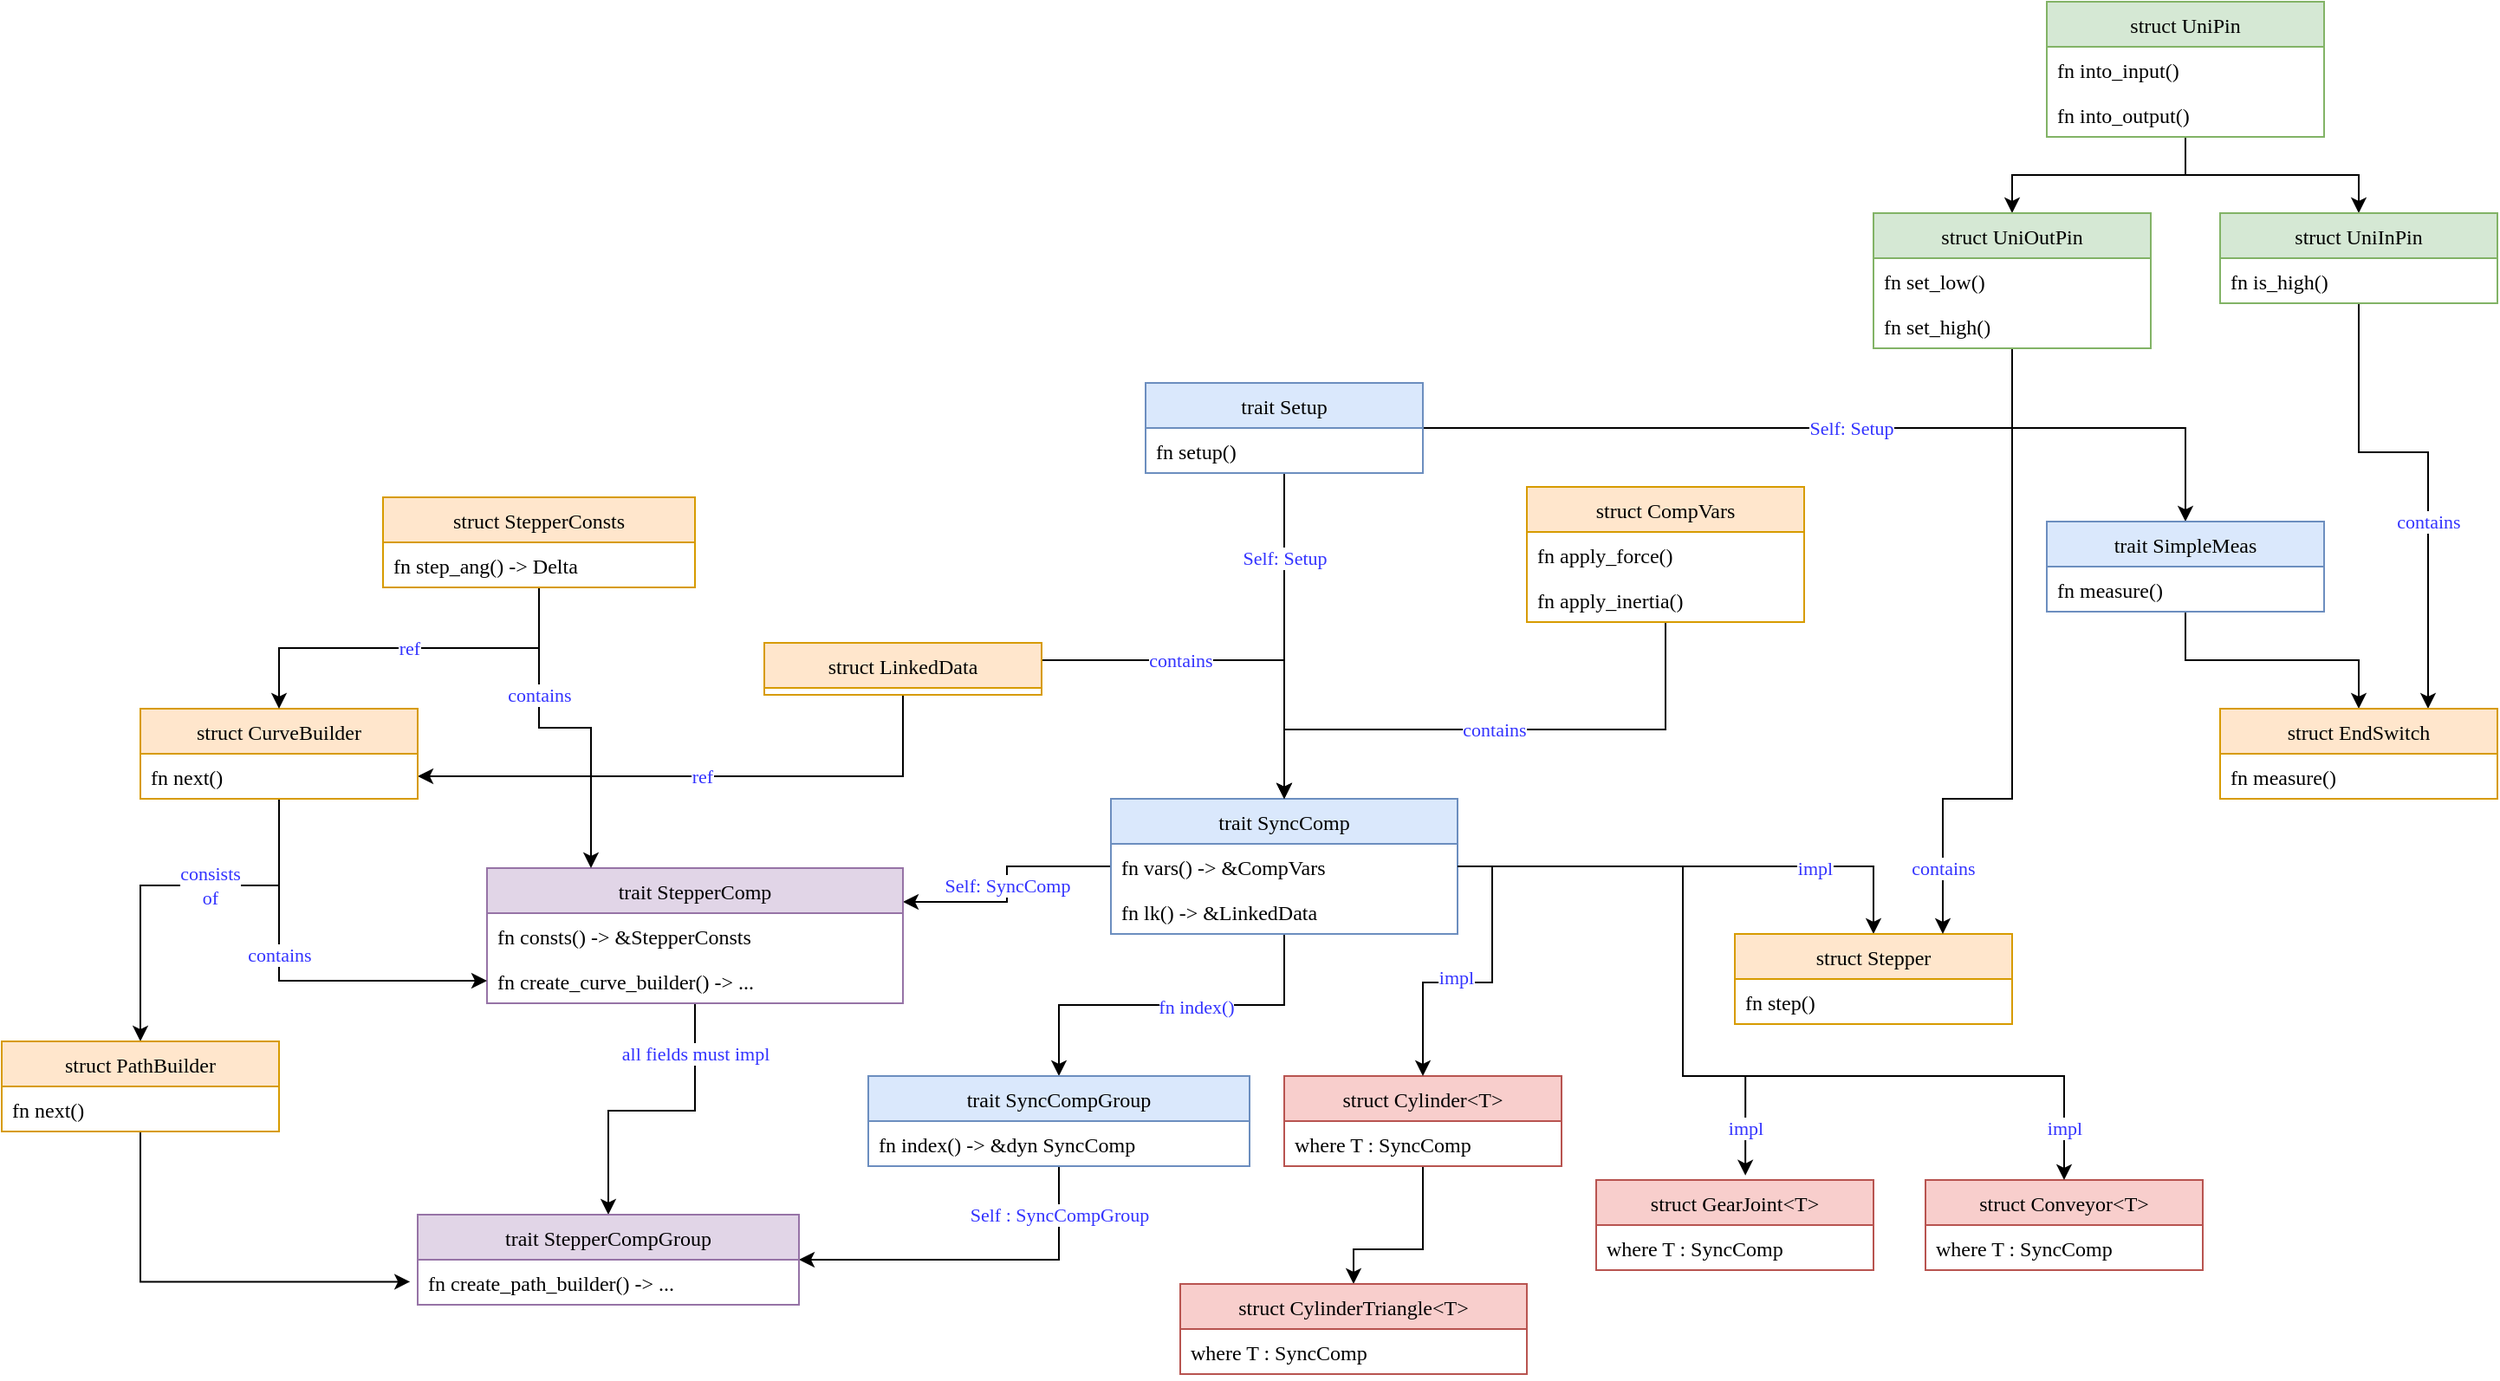 <mxfile version="20.2.8" type="device"><diagram id="0aPH0gTptpcMbbt_QOdi" name="Page-1"><mxGraphModel dx="2257" dy="2235" grid="1" gridSize="10" guides="1" tooltips="1" connect="1" arrows="1" fold="1" page="1" pageScale="1" pageWidth="827" pageHeight="1169" math="0" shadow="0"><root><mxCell id="0"/><mxCell id="1" parent="0"/><mxCell id="dctdUPDpHsaBgtiZ7zvs-12" style="edgeStyle=orthogonalEdgeStyle;rounded=0;orthogonalLoop=1;jettySize=auto;html=1;entryX=0.5;entryY=0;entryDx=0;entryDy=0;fontFamily=Lucida Console;fontColor=#3333FF;" edge="1" parent="1" source="dctdUPDpHsaBgtiZ7zvs-2" target="dctdUPDpHsaBgtiZ7zvs-6"><mxGeometry relative="1" as="geometry"/></mxCell><mxCell id="dctdUPDpHsaBgtiZ7zvs-21" value="fn index()" style="edgeLabel;html=1;align=center;verticalAlign=middle;resizable=0;points=[];fontFamily=Lucida Console;fontColor=#3333FF;" vertex="1" connectable="0" parent="dctdUPDpHsaBgtiZ7zvs-12"><mxGeometry x="-0.131" y="1" relative="1" as="geometry"><mxPoint as="offset"/></mxGeometry></mxCell><mxCell id="dctdUPDpHsaBgtiZ7zvs-16" value="impl" style="edgeStyle=orthogonalEdgeStyle;rounded=0;orthogonalLoop=1;jettySize=auto;html=1;entryX=0.5;entryY=0;entryDx=0;entryDy=0;fontFamily=Lucida Console;fontColor=#3333FF;" edge="1" parent="1" source="dctdUPDpHsaBgtiZ7zvs-2" target="dctdUPDpHsaBgtiZ7zvs-9"><mxGeometry x="0.478" y="-1" relative="1" as="geometry"><mxPoint as="offset"/></mxGeometry></mxCell><mxCell id="dctdUPDpHsaBgtiZ7zvs-31" value="impl" style="edgeStyle=orthogonalEdgeStyle;rounded=0;orthogonalLoop=1;jettySize=auto;html=1;entryX=0.538;entryY=-0.05;entryDx=0;entryDy=0;entryPerimeter=0;fontFamily=Lucida Console;fontColor=#3333FF;" edge="1" parent="1" source="dctdUPDpHsaBgtiZ7zvs-2" target="dctdUPDpHsaBgtiZ7zvs-26"><mxGeometry x="0.841" relative="1" as="geometry"><Array as="points"><mxPoint x="570" y="279"/><mxPoint x="570" y="400"/><mxPoint x="606" y="400"/></Array><mxPoint as="offset"/></mxGeometry></mxCell><mxCell id="dctdUPDpHsaBgtiZ7zvs-38" value="Self: SyncComp" style="edgeStyle=orthogonalEdgeStyle;rounded=0;orthogonalLoop=1;jettySize=auto;html=1;entryX=1;entryY=0.25;entryDx=0;entryDy=0;fontFamily=Lucida Console;fontColor=#3333FF;" edge="1" parent="1" source="dctdUPDpHsaBgtiZ7zvs-2" target="dctdUPDpHsaBgtiZ7zvs-28"><mxGeometry relative="1" as="geometry"/></mxCell><mxCell id="dctdUPDpHsaBgtiZ7zvs-2" value="trait SyncComp" style="swimlane;fontStyle=0;childLayout=stackLayout;horizontal=1;startSize=26;fillColor=#dae8fc;horizontalStack=0;resizeParent=1;resizeParentMax=0;resizeLast=0;collapsible=1;marginBottom=0;fontFamily=Lucida Console;strokeColor=#6c8ebf;" vertex="1" parent="1"><mxGeometry x="240" y="240" width="200" height="78" as="geometry"/></mxCell><mxCell id="dctdUPDpHsaBgtiZ7zvs-3" value="fn vars() -&gt; &amp;CompVars" style="text;strokeColor=none;fillColor=none;align=left;verticalAlign=top;spacingLeft=4;spacingRight=4;overflow=hidden;rotatable=0;points=[[0,0.5],[1,0.5]];portConstraint=eastwest;fontFamily=Lucida Console;" vertex="1" parent="dctdUPDpHsaBgtiZ7zvs-2"><mxGeometry y="26" width="200" height="26" as="geometry"/></mxCell><mxCell id="dctdUPDpHsaBgtiZ7zvs-4" value="fn lk() -&gt; &amp;LinkedData" style="text;strokeColor=none;fillColor=none;align=left;verticalAlign=top;spacingLeft=4;spacingRight=4;overflow=hidden;rotatable=0;points=[[0,0.5],[1,0.5]];portConstraint=eastwest;fontFamily=Lucida Console;" vertex="1" parent="dctdUPDpHsaBgtiZ7zvs-2"><mxGeometry y="52" width="200" height="26" as="geometry"/></mxCell><mxCell id="dctdUPDpHsaBgtiZ7zvs-51" value="Self : SyncCompGroup" style="edgeStyle=orthogonalEdgeStyle;rounded=0;orthogonalLoop=1;jettySize=auto;html=1;entryX=1;entryY=0.5;entryDx=0;entryDy=0;fontFamily=Lucida Console;fontColor=#3333FF;" edge="1" parent="1" source="dctdUPDpHsaBgtiZ7zvs-6" target="dctdUPDpHsaBgtiZ7zvs-39"><mxGeometry x="-0.726" relative="1" as="geometry"><Array as="points"><mxPoint x="210" y="506"/></Array><mxPoint as="offset"/></mxGeometry></mxCell><mxCell id="dctdUPDpHsaBgtiZ7zvs-6" value="trait SyncCompGroup" style="swimlane;fontStyle=0;childLayout=stackLayout;horizontal=1;startSize=26;fillColor=#dae8fc;horizontalStack=0;resizeParent=1;resizeParentMax=0;resizeLast=0;collapsible=1;marginBottom=0;fontFamily=Lucida Console;strokeColor=#6c8ebf;" vertex="1" parent="1"><mxGeometry x="100" y="400" width="220" height="52" as="geometry"/></mxCell><mxCell id="dctdUPDpHsaBgtiZ7zvs-7" value="fn index() -&gt; &amp;dyn SyncComp" style="text;strokeColor=none;fillColor=none;align=left;verticalAlign=top;spacingLeft=4;spacingRight=4;overflow=hidden;rotatable=0;points=[[0,0.5],[1,0.5]];portConstraint=eastwest;fontFamily=Lucida Console;" vertex="1" parent="dctdUPDpHsaBgtiZ7zvs-6"><mxGeometry y="26" width="220" height="26" as="geometry"/></mxCell><mxCell id="dctdUPDpHsaBgtiZ7zvs-9" value="struct Stepper" style="swimlane;fontStyle=0;childLayout=stackLayout;horizontal=1;startSize=26;fillColor=#ffe6cc;horizontalStack=0;resizeParent=1;resizeParentMax=0;resizeLast=0;collapsible=1;marginBottom=0;fontFamily=Lucida Console;strokeColor=#d79b00;" vertex="1" parent="1"><mxGeometry x="600" y="318" width="160" height="52" as="geometry"/></mxCell><mxCell id="dctdUPDpHsaBgtiZ7zvs-14" value="fn step()" style="text;strokeColor=none;fillColor=none;align=left;verticalAlign=top;spacingLeft=4;spacingRight=4;overflow=hidden;rotatable=0;points=[[0,0.5],[1,0.5]];portConstraint=eastwest;fontFamily=Lucida Console;" vertex="1" parent="dctdUPDpHsaBgtiZ7zvs-9"><mxGeometry y="26" width="160" height="26" as="geometry"/></mxCell><mxCell id="dctdUPDpHsaBgtiZ7zvs-25" style="edgeStyle=orthogonalEdgeStyle;rounded=0;orthogonalLoop=1;jettySize=auto;html=1;entryX=0.5;entryY=0;entryDx=0;entryDy=0;fontFamily=Lucida Console;fontColor=#3333FF;" edge="1" parent="1" source="dctdUPDpHsaBgtiZ7zvs-17" target="dctdUPDpHsaBgtiZ7zvs-23"><mxGeometry relative="1" as="geometry"><Array as="points"><mxPoint x="420" y="500"/><mxPoint x="380" y="500"/></Array></mxGeometry></mxCell><mxCell id="dctdUPDpHsaBgtiZ7zvs-17" value="struct Cylinder&lt;T&gt;" style="swimlane;fontStyle=0;childLayout=stackLayout;horizontal=1;startSize=26;fillColor=#f8cecc;horizontalStack=0;resizeParent=1;resizeParentMax=0;resizeLast=0;collapsible=1;marginBottom=0;fontFamily=Lucida Console;strokeColor=#b85450;" vertex="1" parent="1"><mxGeometry x="340" y="400" width="160" height="52" as="geometry"/></mxCell><mxCell id="dctdUPDpHsaBgtiZ7zvs-18" value="where T : SyncComp" style="text;strokeColor=none;fillColor=none;align=left;verticalAlign=top;spacingLeft=4;spacingRight=4;overflow=hidden;rotatable=0;points=[[0,0.5],[1,0.5]];portConstraint=eastwest;fontFamily=Lucida Console;" vertex="1" parent="dctdUPDpHsaBgtiZ7zvs-17"><mxGeometry y="26" width="160" height="26" as="geometry"/></mxCell><mxCell id="dctdUPDpHsaBgtiZ7zvs-19" style="edgeStyle=orthogonalEdgeStyle;rounded=0;orthogonalLoop=1;jettySize=auto;html=1;entryX=0.5;entryY=0;entryDx=0;entryDy=0;fontFamily=Lucida Console;fontColor=#3333FF;" edge="1" parent="1" source="dctdUPDpHsaBgtiZ7zvs-3" target="dctdUPDpHsaBgtiZ7zvs-17"><mxGeometry relative="1" as="geometry"/></mxCell><mxCell id="dctdUPDpHsaBgtiZ7zvs-22" value="impl" style="edgeLabel;html=1;align=center;verticalAlign=middle;resizable=0;points=[];fontFamily=Lucida Console;fontColor=#3333FF;" vertex="1" connectable="0" parent="dctdUPDpHsaBgtiZ7zvs-19"><mxGeometry x="0.197" y="-3" relative="1" as="geometry"><mxPoint as="offset"/></mxGeometry></mxCell><mxCell id="dctdUPDpHsaBgtiZ7zvs-23" value="struct CylinderTriangle&lt;T&gt;" style="swimlane;fontStyle=0;childLayout=stackLayout;horizontal=1;startSize=26;fillColor=#f8cecc;horizontalStack=0;resizeParent=1;resizeParentMax=0;resizeLast=0;collapsible=1;marginBottom=0;fontFamily=Lucida Console;strokeColor=#b85450;" vertex="1" parent="1"><mxGeometry x="280" y="520" width="200" height="52" as="geometry"/></mxCell><mxCell id="dctdUPDpHsaBgtiZ7zvs-24" value="where T : SyncComp" style="text;strokeColor=none;fillColor=none;align=left;verticalAlign=top;spacingLeft=4;spacingRight=4;overflow=hidden;rotatable=0;points=[[0,0.5],[1,0.5]];portConstraint=eastwest;fontFamily=Lucida Console;" vertex="1" parent="dctdUPDpHsaBgtiZ7zvs-23"><mxGeometry y="26" width="200" height="26" as="geometry"/></mxCell><mxCell id="dctdUPDpHsaBgtiZ7zvs-26" value="struct GearJoint&lt;T&gt;" style="swimlane;fontStyle=0;childLayout=stackLayout;horizontal=1;startSize=26;fillColor=#f8cecc;horizontalStack=0;resizeParent=1;resizeParentMax=0;resizeLast=0;collapsible=1;marginBottom=0;fontFamily=Lucida Console;strokeColor=#b85450;" vertex="1" parent="1"><mxGeometry x="520" y="460" width="160" height="52" as="geometry"><mxRectangle y="26" width="170" height="30" as="alternateBounds"/></mxGeometry></mxCell><mxCell id="dctdUPDpHsaBgtiZ7zvs-27" value="where T : SyncComp" style="text;strokeColor=none;fillColor=none;align=left;verticalAlign=top;spacingLeft=4;spacingRight=4;overflow=hidden;rotatable=0;points=[[0,0.5],[1,0.5]];portConstraint=eastwest;fontFamily=Lucida Console;" vertex="1" parent="dctdUPDpHsaBgtiZ7zvs-26"><mxGeometry y="26" width="160" height="26" as="geometry"/></mxCell><mxCell id="dctdUPDpHsaBgtiZ7zvs-41" value="all fields must impl" style="edgeStyle=orthogonalEdgeStyle;rounded=0;orthogonalLoop=1;jettySize=auto;html=1;entryX=0.5;entryY=0;entryDx=0;entryDy=0;fontFamily=Lucida Console;fontColor=#3333FF;" edge="1" parent="1" source="dctdUPDpHsaBgtiZ7zvs-28" target="dctdUPDpHsaBgtiZ7zvs-39"><mxGeometry x="-0.667" relative="1" as="geometry"><Array as="points"><mxPoint y="420"/><mxPoint x="-50" y="420"/></Array><mxPoint as="offset"/></mxGeometry></mxCell><mxCell id="dctdUPDpHsaBgtiZ7zvs-28" value="trait StepperComp" style="swimlane;fontStyle=0;childLayout=stackLayout;horizontal=1;startSize=26;fillColor=#e1d5e7;horizontalStack=0;resizeParent=1;resizeParentMax=0;resizeLast=0;collapsible=1;marginBottom=0;fontFamily=Lucida Console;strokeColor=#9673a6;" vertex="1" parent="1"><mxGeometry x="-120" y="280" width="240" height="78" as="geometry"/></mxCell><mxCell id="dctdUPDpHsaBgtiZ7zvs-29" value="fn consts() -&gt; &amp;StepperConsts" style="text;strokeColor=none;fillColor=none;align=left;verticalAlign=top;spacingLeft=4;spacingRight=4;overflow=hidden;rotatable=0;points=[[0,0.5],[1,0.5]];portConstraint=eastwest;fontFamily=Lucida Console;" vertex="1" parent="dctdUPDpHsaBgtiZ7zvs-28"><mxGeometry y="26" width="240" height="26" as="geometry"/></mxCell><mxCell id="dctdUPDpHsaBgtiZ7zvs-37" value="fn create_curve_builder() -&gt; ..." style="text;strokeColor=none;fillColor=none;align=left;verticalAlign=top;spacingLeft=4;spacingRight=4;overflow=hidden;rotatable=0;points=[[0,0.5],[1,0.5]];portConstraint=eastwest;fontFamily=Lucida Console;" vertex="1" parent="dctdUPDpHsaBgtiZ7zvs-28"><mxGeometry y="52" width="240" height="26" as="geometry"/></mxCell><mxCell id="dctdUPDpHsaBgtiZ7zvs-32" value="struct Conveyor&lt;T&gt;" style="swimlane;fontStyle=0;childLayout=stackLayout;horizontal=1;startSize=26;fillColor=#f8cecc;horizontalStack=0;resizeParent=1;resizeParentMax=0;resizeLast=0;collapsible=1;marginBottom=0;fontFamily=Lucida Console;strokeColor=#b85450;" vertex="1" parent="1"><mxGeometry x="710" y="460" width="160" height="52" as="geometry"><mxRectangle y="26" width="170" height="30" as="alternateBounds"/></mxGeometry></mxCell><mxCell id="dctdUPDpHsaBgtiZ7zvs-33" value="where T : SyncComp" style="text;strokeColor=none;fillColor=none;align=left;verticalAlign=top;spacingLeft=4;spacingRight=4;overflow=hidden;rotatable=0;points=[[0,0.5],[1,0.5]];portConstraint=eastwest;fontFamily=Lucida Console;" vertex="1" parent="dctdUPDpHsaBgtiZ7zvs-32"><mxGeometry y="26" width="160" height="26" as="geometry"/></mxCell><mxCell id="dctdUPDpHsaBgtiZ7zvs-34" value="impl" style="edgeStyle=orthogonalEdgeStyle;rounded=0;orthogonalLoop=1;jettySize=auto;html=1;entryX=0.5;entryY=0;entryDx=0;entryDy=0;fontFamily=Lucida Console;fontColor=#3333FF;" edge="1" parent="1" source="dctdUPDpHsaBgtiZ7zvs-3" target="dctdUPDpHsaBgtiZ7zvs-32"><mxGeometry x="0.887" relative="1" as="geometry"><Array as="points"><mxPoint x="570" y="279"/><mxPoint x="570" y="400"/><mxPoint x="790" y="400"/></Array><mxPoint as="offset"/></mxGeometry></mxCell><mxCell id="dctdUPDpHsaBgtiZ7zvs-39" value="trait StepperCompGroup" style="swimlane;fontStyle=0;childLayout=stackLayout;horizontal=1;startSize=26;fillColor=#e1d5e7;horizontalStack=0;resizeParent=1;resizeParentMax=0;resizeLast=0;collapsible=1;marginBottom=0;fontFamily=Lucida Console;strokeColor=#9673a6;" vertex="1" parent="1"><mxGeometry x="-160" y="480" width="220" height="52" as="geometry"/></mxCell><mxCell id="dctdUPDpHsaBgtiZ7zvs-40" value="fn create_path_builder() -&gt; ..." style="text;strokeColor=none;fillColor=none;align=left;verticalAlign=top;spacingLeft=4;spacingRight=4;overflow=hidden;rotatable=0;points=[[0,0.5],[1,0.5]];portConstraint=eastwest;fontFamily=Lucida Console;" vertex="1" parent="dctdUPDpHsaBgtiZ7zvs-39"><mxGeometry y="26" width="220" height="26" as="geometry"/></mxCell><mxCell id="dctdUPDpHsaBgtiZ7zvs-45" value="contains" style="edgeStyle=orthogonalEdgeStyle;rounded=0;orthogonalLoop=1;jettySize=auto;html=1;entryX=0.5;entryY=0;entryDx=0;entryDy=0;fontFamily=Lucida Console;fontColor=#3333FF;" edge="1" parent="1" source="dctdUPDpHsaBgtiZ7zvs-42" target="dctdUPDpHsaBgtiZ7zvs-2"><mxGeometry relative="1" as="geometry"><Array as="points"><mxPoint x="560" y="200"/><mxPoint x="340" y="200"/></Array></mxGeometry></mxCell><mxCell id="dctdUPDpHsaBgtiZ7zvs-42" value="struct CompVars" style="swimlane;fontStyle=0;childLayout=stackLayout;horizontal=1;startSize=26;fillColor=#ffe6cc;horizontalStack=0;resizeParent=1;resizeParentMax=0;resizeLast=0;collapsible=1;marginBottom=0;fontFamily=Lucida Console;strokeColor=#d79b00;" vertex="1" parent="1"><mxGeometry x="480" y="60" width="160" height="78" as="geometry"/></mxCell><mxCell id="dctdUPDpHsaBgtiZ7zvs-44" value="fn apply_force()" style="text;strokeColor=none;fillColor=none;align=left;verticalAlign=top;spacingLeft=4;spacingRight=4;overflow=hidden;rotatable=0;points=[[0,0.5],[1,0.5]];portConstraint=eastwest;fontFamily=Lucida Console;" vertex="1" parent="dctdUPDpHsaBgtiZ7zvs-42"><mxGeometry y="26" width="160" height="26" as="geometry"/></mxCell><mxCell id="dctdUPDpHsaBgtiZ7zvs-43" value="fn apply_inertia()" style="text;strokeColor=none;fillColor=none;align=left;verticalAlign=top;spacingLeft=4;spacingRight=4;overflow=hidden;rotatable=0;points=[[0,0.5],[1,0.5]];portConstraint=eastwest;fontFamily=Lucida Console;" vertex="1" parent="dctdUPDpHsaBgtiZ7zvs-42"><mxGeometry y="52" width="160" height="26" as="geometry"/></mxCell><mxCell id="dctdUPDpHsaBgtiZ7zvs-50" value="contains" style="edgeStyle=orthogonalEdgeStyle;rounded=0;orthogonalLoop=1;jettySize=auto;html=1;fontFamily=Lucida Console;fontColor=#3333FF;" edge="1" parent="1" source="dctdUPDpHsaBgtiZ7zvs-47"><mxGeometry x="-0.273" relative="1" as="geometry"><mxPoint x="340" y="240" as="targetPoint"/><Array as="points"><mxPoint x="340" y="160"/></Array><mxPoint as="offset"/></mxGeometry></mxCell><mxCell id="dctdUPDpHsaBgtiZ7zvs-61" value="ref" style="edgeStyle=orthogonalEdgeStyle;rounded=0;orthogonalLoop=1;jettySize=auto;html=1;entryX=1;entryY=0.5;entryDx=0;entryDy=0;fontFamily=Lucida Console;fontColor=#3333FF;" edge="1" parent="1" source="dctdUPDpHsaBgtiZ7zvs-47" target="dctdUPDpHsaBgtiZ7zvs-54"><mxGeometry relative="1" as="geometry"/></mxCell><mxCell id="dctdUPDpHsaBgtiZ7zvs-47" value="struct LinkedData" style="swimlane;fontStyle=0;childLayout=stackLayout;horizontal=1;startSize=26;fillColor=#ffe6cc;horizontalStack=0;resizeParent=1;resizeParentMax=0;resizeLast=0;collapsible=1;marginBottom=0;fontFamily=Lucida Console;strokeColor=#d79b00;" vertex="1" collapsed="1" parent="1"><mxGeometry x="40" y="150" width="160" height="30" as="geometry"><mxRectangle x="-80" y="130" width="160" height="52" as="alternateBounds"/></mxGeometry></mxCell><mxCell id="dctdUPDpHsaBgtiZ7zvs-56" value="contains" style="edgeStyle=orthogonalEdgeStyle;rounded=0;orthogonalLoop=1;jettySize=auto;html=1;entryX=0;entryY=0.5;entryDx=0;entryDy=0;fontFamily=Lucida Console;fontColor=#3333FF;" edge="1" parent="1" source="dctdUPDpHsaBgtiZ7zvs-53" target="dctdUPDpHsaBgtiZ7zvs-37"><mxGeometry x="-0.2" relative="1" as="geometry"><mxPoint as="offset"/></mxGeometry></mxCell><mxCell id="dctdUPDpHsaBgtiZ7zvs-59" value="consists&lt;br&gt;of" style="edgeStyle=orthogonalEdgeStyle;rounded=0;orthogonalLoop=1;jettySize=auto;html=1;fontFamily=Lucida Console;fontColor=#3333FF;" edge="1" parent="1" source="dctdUPDpHsaBgtiZ7zvs-53" target="dctdUPDpHsaBgtiZ7zvs-57"><mxGeometry x="-0.182" relative="1" as="geometry"><Array as="points"><mxPoint x="-240" y="290"/><mxPoint x="-320" y="290"/></Array><mxPoint as="offset"/></mxGeometry></mxCell><mxCell id="dctdUPDpHsaBgtiZ7zvs-53" value="struct CurveBuilder" style="swimlane;fontStyle=0;childLayout=stackLayout;horizontal=1;startSize=26;fillColor=#ffe6cc;horizontalStack=0;resizeParent=1;resizeParentMax=0;resizeLast=0;collapsible=1;marginBottom=0;fontFamily=Lucida Console;strokeColor=#d79b00;" vertex="1" parent="1"><mxGeometry x="-320" y="188" width="160" height="52" as="geometry"/></mxCell><mxCell id="dctdUPDpHsaBgtiZ7zvs-54" value="fn next()&#10;" style="text;strokeColor=none;fillColor=none;align=left;verticalAlign=top;spacingLeft=4;spacingRight=4;overflow=hidden;rotatable=0;points=[[0,0.5],[1,0.5]];portConstraint=eastwest;fontFamily=Lucida Console;" vertex="1" parent="dctdUPDpHsaBgtiZ7zvs-53"><mxGeometry y="26" width="160" height="26" as="geometry"/></mxCell><mxCell id="dctdUPDpHsaBgtiZ7zvs-60" style="edgeStyle=orthogonalEdgeStyle;rounded=0;orthogonalLoop=1;jettySize=auto;html=1;entryX=-0.02;entryY=0.489;entryDx=0;entryDy=0;entryPerimeter=0;fontFamily=Lucida Console;fontColor=#3333FF;" edge="1" parent="1" source="dctdUPDpHsaBgtiZ7zvs-57" target="dctdUPDpHsaBgtiZ7zvs-40"><mxGeometry relative="1" as="geometry"/></mxCell><mxCell id="dctdUPDpHsaBgtiZ7zvs-57" value="struct PathBuilder" style="swimlane;fontStyle=0;childLayout=stackLayout;horizontal=1;startSize=26;fillColor=#ffe6cc;horizontalStack=0;resizeParent=1;resizeParentMax=0;resizeLast=0;collapsible=1;marginBottom=0;fontFamily=Lucida Console;strokeColor=#d79b00;" vertex="1" parent="1"><mxGeometry x="-400" y="380" width="160" height="52" as="geometry"/></mxCell><mxCell id="dctdUPDpHsaBgtiZ7zvs-58" value="fn next()&#10;" style="text;strokeColor=none;fillColor=none;align=left;verticalAlign=top;spacingLeft=4;spacingRight=4;overflow=hidden;rotatable=0;points=[[0,0.5],[1,0.5]];portConstraint=eastwest;fontFamily=Lucida Console;" vertex="1" parent="dctdUPDpHsaBgtiZ7zvs-57"><mxGeometry y="26" width="160" height="26" as="geometry"/></mxCell><mxCell id="dctdUPDpHsaBgtiZ7zvs-66" value="ref" style="edgeStyle=orthogonalEdgeStyle;rounded=0;orthogonalLoop=1;jettySize=auto;html=1;fontFamily=Lucida Console;fontColor=#3333FF;" edge="1" parent="1" source="dctdUPDpHsaBgtiZ7zvs-63" target="dctdUPDpHsaBgtiZ7zvs-53"><mxGeometry relative="1" as="geometry"/></mxCell><mxCell id="dctdUPDpHsaBgtiZ7zvs-67" value="contains" style="edgeStyle=orthogonalEdgeStyle;rounded=0;orthogonalLoop=1;jettySize=auto;html=1;entryX=0.25;entryY=0;entryDx=0;entryDy=0;fontFamily=Lucida Console;fontColor=#3333FF;" edge="1" parent="1" source="dctdUPDpHsaBgtiZ7zvs-63" target="dctdUPDpHsaBgtiZ7zvs-28"><mxGeometry x="-0.354" relative="1" as="geometry"><mxPoint as="offset"/></mxGeometry></mxCell><mxCell id="dctdUPDpHsaBgtiZ7zvs-63" value="struct StepperConsts" style="swimlane;fontStyle=0;childLayout=stackLayout;horizontal=1;startSize=26;fillColor=#ffe6cc;horizontalStack=0;resizeParent=1;resizeParentMax=0;resizeLast=0;collapsible=1;marginBottom=0;fontFamily=Lucida Console;strokeColor=#d79b00;" vertex="1" parent="1"><mxGeometry x="-180" y="66" width="180" height="52" as="geometry"/></mxCell><mxCell id="dctdUPDpHsaBgtiZ7zvs-64" value="fn step_ang() -&gt; Delta" style="text;strokeColor=none;fillColor=none;align=left;verticalAlign=top;spacingLeft=4;spacingRight=4;overflow=hidden;rotatable=0;points=[[0,0.5],[1,0.5]];portConstraint=eastwest;fontFamily=Lucida Console;" vertex="1" parent="dctdUPDpHsaBgtiZ7zvs-63"><mxGeometry y="26" width="180" height="26" as="geometry"/></mxCell><mxCell id="dctdUPDpHsaBgtiZ7zvs-77" style="edgeStyle=orthogonalEdgeStyle;rounded=0;orthogonalLoop=1;jettySize=auto;html=1;entryX=0.5;entryY=0;entryDx=0;entryDy=0;fontFamily=Lucida Console;fontColor=#3333FF;" edge="1" parent="1" source="dctdUPDpHsaBgtiZ7zvs-68" target="dctdUPDpHsaBgtiZ7zvs-71"><mxGeometry relative="1" as="geometry"/></mxCell><mxCell id="dctdUPDpHsaBgtiZ7zvs-78" style="edgeStyle=orthogonalEdgeStyle;rounded=0;orthogonalLoop=1;jettySize=auto;html=1;entryX=0.5;entryY=0;entryDx=0;entryDy=0;fontFamily=Lucida Console;fontColor=#3333FF;" edge="1" parent="1" source="dctdUPDpHsaBgtiZ7zvs-68" target="dctdUPDpHsaBgtiZ7zvs-74"><mxGeometry relative="1" as="geometry"/></mxCell><mxCell id="dctdUPDpHsaBgtiZ7zvs-68" value="struct UniPin" style="swimlane;fontStyle=0;childLayout=stackLayout;horizontal=1;startSize=26;fillColor=#d5e8d4;horizontalStack=0;resizeParent=1;resizeParentMax=0;resizeLast=0;collapsible=1;marginBottom=0;fontFamily=Lucida Console;strokeColor=#82b366;" vertex="1" parent="1"><mxGeometry x="780" y="-220" width="160" height="78" as="geometry"/></mxCell><mxCell id="dctdUPDpHsaBgtiZ7zvs-69" value="fn into_input()" style="text;strokeColor=none;fillColor=none;align=left;verticalAlign=top;spacingLeft=4;spacingRight=4;overflow=hidden;rotatable=0;points=[[0,0.5],[1,0.5]];portConstraint=eastwest;fontFamily=Lucida Console;" vertex="1" parent="dctdUPDpHsaBgtiZ7zvs-68"><mxGeometry y="26" width="160" height="26" as="geometry"/></mxCell><mxCell id="dctdUPDpHsaBgtiZ7zvs-70" value="fn into_output()" style="text;strokeColor=none;fillColor=none;align=left;verticalAlign=top;spacingLeft=4;spacingRight=4;overflow=hidden;rotatable=0;points=[[0,0.5],[1,0.5]];portConstraint=eastwest;fontFamily=Lucida Console;" vertex="1" parent="dctdUPDpHsaBgtiZ7zvs-68"><mxGeometry y="52" width="160" height="26" as="geometry"/></mxCell><mxCell id="dctdUPDpHsaBgtiZ7zvs-79" value="contains" style="edgeStyle=orthogonalEdgeStyle;rounded=0;orthogonalLoop=1;jettySize=auto;html=1;entryX=0.75;entryY=0;entryDx=0;entryDy=0;fontFamily=Lucida Console;fontColor=#3333FF;" edge="1" parent="1" source="dctdUPDpHsaBgtiZ7zvs-71" target="dctdUPDpHsaBgtiZ7zvs-9"><mxGeometry x="0.799" relative="1" as="geometry"><Array as="points"><mxPoint x="760" y="240"/><mxPoint x="720" y="240"/></Array><mxPoint as="offset"/></mxGeometry></mxCell><mxCell id="dctdUPDpHsaBgtiZ7zvs-71" value="struct UniOutPin" style="swimlane;fontStyle=0;childLayout=stackLayout;horizontal=1;startSize=26;fillColor=#d5e8d4;horizontalStack=0;resizeParent=1;resizeParentMax=0;resizeLast=0;collapsible=1;marginBottom=0;fontFamily=Lucida Console;strokeColor=#82b366;" vertex="1" parent="1"><mxGeometry x="680" y="-98" width="160" height="78" as="geometry"/></mxCell><mxCell id="dctdUPDpHsaBgtiZ7zvs-72" value="fn set_low()" style="text;strokeColor=none;fillColor=none;align=left;verticalAlign=top;spacingLeft=4;spacingRight=4;overflow=hidden;rotatable=0;points=[[0,0.5],[1,0.5]];portConstraint=eastwest;fontFamily=Lucida Console;" vertex="1" parent="dctdUPDpHsaBgtiZ7zvs-71"><mxGeometry y="26" width="160" height="26" as="geometry"/></mxCell><mxCell id="dctdUPDpHsaBgtiZ7zvs-73" value="fn set_high()" style="text;strokeColor=none;fillColor=none;align=left;verticalAlign=top;spacingLeft=4;spacingRight=4;overflow=hidden;rotatable=0;points=[[0,0.5],[1,0.5]];portConstraint=eastwest;fontFamily=Lucida Console;" vertex="1" parent="dctdUPDpHsaBgtiZ7zvs-71"><mxGeometry y="52" width="160" height="26" as="geometry"/></mxCell><mxCell id="dctdUPDpHsaBgtiZ7zvs-93" value="contains" style="edgeStyle=orthogonalEdgeStyle;rounded=0;orthogonalLoop=1;jettySize=auto;html=1;entryX=0.75;entryY=0;entryDx=0;entryDy=0;fontFamily=Lucida Console;fontColor=#3333FF;" edge="1" parent="1" source="dctdUPDpHsaBgtiZ7zvs-74" target="dctdUPDpHsaBgtiZ7zvs-89"><mxGeometry x="0.212" relative="1" as="geometry"><Array as="points"><mxPoint x="960" y="40"/><mxPoint x="1000" y="40"/></Array><mxPoint as="offset"/></mxGeometry></mxCell><mxCell id="dctdUPDpHsaBgtiZ7zvs-74" value="struct UniInPin" style="swimlane;fontStyle=0;childLayout=stackLayout;horizontal=1;startSize=26;fillColor=#d5e8d4;horizontalStack=0;resizeParent=1;resizeParentMax=0;resizeLast=0;collapsible=1;marginBottom=0;fontFamily=Lucida Console;strokeColor=#82b366;" vertex="1" parent="1"><mxGeometry x="880" y="-98" width="160" height="52" as="geometry"/></mxCell><mxCell id="dctdUPDpHsaBgtiZ7zvs-75" value="fn is_high()" style="text;strokeColor=none;fillColor=none;align=left;verticalAlign=top;spacingLeft=4;spacingRight=4;overflow=hidden;rotatable=0;points=[[0,0.5],[1,0.5]];portConstraint=eastwest;fontFamily=Lucida Console;" vertex="1" parent="dctdUPDpHsaBgtiZ7zvs-74"><mxGeometry y="26" width="160" height="26" as="geometry"/></mxCell><mxCell id="dctdUPDpHsaBgtiZ7zvs-83" value="Self: Setup" style="edgeStyle=orthogonalEdgeStyle;rounded=0;orthogonalLoop=1;jettySize=auto;html=1;fontFamily=Lucida Console;fontColor=#3333FF;" edge="1" parent="1" source="dctdUPDpHsaBgtiZ7zvs-80"><mxGeometry x="-0.486" relative="1" as="geometry"><mxPoint x="340" y="240" as="targetPoint"/><mxPoint as="offset"/></mxGeometry></mxCell><mxCell id="dctdUPDpHsaBgtiZ7zvs-94" value="Self: Setup" style="edgeStyle=orthogonalEdgeStyle;rounded=0;orthogonalLoop=1;jettySize=auto;html=1;entryX=0.5;entryY=0;entryDx=0;entryDy=0;fontFamily=Lucida Console;fontColor=#3333FF;" edge="1" parent="1" source="dctdUPDpHsaBgtiZ7zvs-80" target="dctdUPDpHsaBgtiZ7zvs-87"><mxGeometry relative="1" as="geometry"/></mxCell><mxCell id="dctdUPDpHsaBgtiZ7zvs-80" value="trait Setup" style="swimlane;fontStyle=0;childLayout=stackLayout;horizontal=1;startSize=26;fillColor=#dae8fc;horizontalStack=0;resizeParent=1;resizeParentMax=0;resizeLast=0;collapsible=1;marginBottom=0;fontFamily=Lucida Console;strokeColor=#6c8ebf;" vertex="1" parent="1"><mxGeometry x="260" width="160" height="52" as="geometry"/></mxCell><mxCell id="dctdUPDpHsaBgtiZ7zvs-81" value="fn setup()" style="text;strokeColor=none;fillColor=none;align=left;verticalAlign=top;spacingLeft=4;spacingRight=4;overflow=hidden;rotatable=0;points=[[0,0.5],[1,0.5]];portConstraint=eastwest;fontFamily=Lucida Console;" vertex="1" parent="dctdUPDpHsaBgtiZ7zvs-80"><mxGeometry y="26" width="160" height="26" as="geometry"/></mxCell><mxCell id="dctdUPDpHsaBgtiZ7zvs-92" style="edgeStyle=orthogonalEdgeStyle;rounded=0;orthogonalLoop=1;jettySize=auto;html=1;entryX=0.5;entryY=0;entryDx=0;entryDy=0;fontFamily=Lucida Console;fontColor=#3333FF;" edge="1" parent="1" source="dctdUPDpHsaBgtiZ7zvs-87" target="dctdUPDpHsaBgtiZ7zvs-89"><mxGeometry relative="1" as="geometry"/></mxCell><mxCell id="dctdUPDpHsaBgtiZ7zvs-87" value="trait SimpleMeas" style="swimlane;fontStyle=0;childLayout=stackLayout;horizontal=1;startSize=26;fillColor=#dae8fc;horizontalStack=0;resizeParent=1;resizeParentMax=0;resizeLast=0;collapsible=1;marginBottom=0;fontFamily=Lucida Console;strokeColor=#6c8ebf;" vertex="1" parent="1"><mxGeometry x="780" y="80" width="160" height="52" as="geometry"/></mxCell><mxCell id="dctdUPDpHsaBgtiZ7zvs-88" value="fn measure()" style="text;strokeColor=none;fillColor=none;align=left;verticalAlign=top;spacingLeft=4;spacingRight=4;overflow=hidden;rotatable=0;points=[[0,0.5],[1,0.5]];portConstraint=eastwest;fontFamily=Lucida Console;" vertex="1" parent="dctdUPDpHsaBgtiZ7zvs-87"><mxGeometry y="26" width="160" height="26" as="geometry"/></mxCell><mxCell id="dctdUPDpHsaBgtiZ7zvs-89" value="struct EndSwitch" style="swimlane;fontStyle=0;childLayout=stackLayout;horizontal=1;startSize=26;fillColor=#ffe6cc;horizontalStack=0;resizeParent=1;resizeParentMax=0;resizeLast=0;collapsible=1;marginBottom=0;fontFamily=Lucida Console;strokeColor=#d79b00;" vertex="1" parent="1"><mxGeometry x="880" y="188" width="160" height="52" as="geometry"/></mxCell><mxCell id="dctdUPDpHsaBgtiZ7zvs-90" value="fn measure()" style="text;strokeColor=none;fillColor=none;align=left;verticalAlign=top;spacingLeft=4;spacingRight=4;overflow=hidden;rotatable=0;points=[[0,0.5],[1,0.5]];portConstraint=eastwest;fontFamily=Lucida Console;" vertex="1" parent="dctdUPDpHsaBgtiZ7zvs-89"><mxGeometry y="26" width="160" height="26" as="geometry"/></mxCell></root></mxGraphModel></diagram></mxfile>